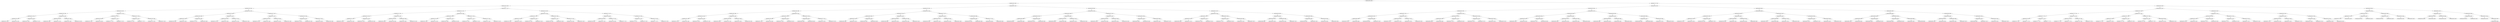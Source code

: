 digraph G{
1619796034 [label="Node{data=[5956, 5956]}"]
1619796034 -> 2122622251
2122622251 [label="Node{data=[1480, 1480]}"]
2122622251 -> 1075420510
1075420510 [label="Node{data=[1339, 1339]}"]
1075420510 -> 1452528082
1452528082 [label="Node{data=[1282, 1282]}"]
1452528082 -> 1461482866
1461482866 [label="Node{data=[1266, 1266]}"]
1461482866 -> 208289607
208289607 [label="Node{data=[1258, 1258]}"]
208289607 -> 1417465
1417465 [label="Node{data=[1254, 1254]}"]
1417465 -> 1212214376
1212214376 [label="Node{data=[1226, 1226]}"]
1212214376 -> 2093197303
2093197303 [label="Node{data=[1160, 1160]}"]
1212214376 -> 554577711
554577711 [label="Node{data=[1253, 1253]}"]
1417465 -> 204554655
204554655 [label="Node{data=[1256, 1256]}"]
204554655 -> 1138614237
1138614237 [label="Node{data=[1255, 1255]}"]
204554655 -> 583021646
583021646 [label="Node{data=[1257, 1257]}"]
208289607 -> 1919352942
1919352942 [label="Node{data=[1262, 1262]}"]
1919352942 -> 1952221700
1952221700 [label="Node{data=[1260, 1260]}"]
1952221700 -> 1506971749
1506971749 [label="Node{data=[1259, 1259]}"]
1952221700 -> 2048109909
2048109909 [label="Node{data=[1261, 1261]}"]
1919352942 -> 809350665
809350665 [label="Node{data=[1264, 1264]}"]
809350665 -> 547428000
547428000 [label="Node{data=[1263, 1263]}"]
809350665 -> 1841163113
1841163113 [label="Node{data=[1265, 1265]}"]
1461482866 -> 170101390
170101390 [label="Node{data=[1274, 1274]}"]
170101390 -> 1467217981
1467217981 [label="Node{data=[1270, 1270]}"]
1467217981 -> 2144329829
2144329829 [label="Node{data=[1268, 1268]}"]
2144329829 -> 2100013654
2100013654 [label="Node{data=[1267, 1267]}"]
2144329829 -> 1800022151
1800022151 [label="Node{data=[1269, 1269]}"]
1467217981 -> 598771651
598771651 [label="Node{data=[1272, 1272]}"]
598771651 -> 595363608
595363608 [label="Node{data=[1271, 1271]}"]
598771651 -> 52813883
52813883 [label="Node{data=[1273, 1273]}"]
170101390 -> 957480648
957480648 [label="Node{data=[1278, 1278]}"]
957480648 -> 507046070
507046070 [label="Node{data=[1276, 1276]}"]
507046070 -> 1505490990
1505490990 [label="Node{data=[1275, 1275]}"]
507046070 -> 1974726426
1974726426 [label="Node{data=[1277, 1277]}"]
957480648 -> 1138931930
1138931930 [label="Node{data=[1280, 1280]}"]
1138931930 -> 449217864
449217864 [label="Node{data=[1279, 1279]}"]
1138931930 -> 473588918
473588918 [label="Node{data=[1281, 1281]}"]
1452528082 -> 1981518612
1981518612 [label="Node{data=[1323, 1323]}"]
1981518612 -> 552190309
552190309 [label="Node{data=[1290, 1290]}"]
552190309 -> 246148341
246148341 [label="Node{data=[1286, 1286]}"]
246148341 -> 1098593858
1098593858 [label="Node{data=[1284, 1284]}"]
1098593858 -> 1808961098
1808961098 [label="Node{data=[1283, 1283]}"]
1098593858 -> 90081468
90081468 [label="Node{data=[1285, 1285]}"]
246148341 -> 1413677222
1413677222 [label="Node{data=[1288, 1288]}"]
1413677222 -> 1276310858
1276310858 [label="Node{data=[1287, 1287]}"]
1413677222 -> 860717660
860717660 [label="Node{data=[1289, 1289]}"]
552190309 -> 1118300129
1118300129 [label="Node{data=[1319, 1319]}"]
1118300129 -> 237869347
237869347 [label="Node{data=[1292, 1292]}"]
237869347 -> 1431213321
1431213321 [label="Node{data=[1291, 1291]}"]
237869347 -> 181314206
181314206 [label="Node{data=[1293, 1293]}"]
1118300129 -> 1999357129
1999357129 [label="Node{data=[1321, 1321]}"]
1999357129 -> 355319694
355319694 [label="Node{data=[1320, 1320]}"]
1999357129 -> 887785215
887785215 [label="Node{data=[1322, 1322]}"]
1981518612 -> 1271859374
1271859374 [label="Node{data=[1331, 1331]}"]
1271859374 -> 1651216530
1651216530 [label="Node{data=[1327, 1327]}"]
1651216530 -> 448955038
448955038 [label="Node{data=[1325, 1325]}"]
448955038 -> 2055152199
2055152199 [label="Node{data=[1324, 1324]}"]
448955038 -> 1229381598
1229381598 [label="Node{data=[1326, 1326]}"]
1651216530 -> 2006395236
2006395236 [label="Node{data=[1329, 1329]}"]
2006395236 -> 2035258234
2035258234 [label="Node{data=[1328, 1328]}"]
2006395236 -> 2057435918
2057435918 [label="Node{data=[1330, 1330]}"]
1271859374 -> 98984875
98984875 [label="Node{data=[1335, 1335]}"]
98984875 -> 1265935994
1265935994 [label="Node{data=[1333, 1333]}"]
1265935994 -> 1311057965
1311057965 [label="Node{data=[1332, 1332]}"]
1265935994 -> 992596844
992596844 [label="Node{data=[1334, 1334]}"]
98984875 -> 224662681
224662681 [label="Node{data=[1337, 1337]}"]
224662681 -> 1666004025
1666004025 [label="Node{data=[1336, 1336]}"]
224662681 -> 72223805
72223805 [label="Node{data=[1338, 1338]}"]
1075420510 -> 1904811371
1904811371 [label="Node{data=[1417, 1417]}"]
1904811371 -> 1558454047
1558454047 [label="Node{data=[1401, 1401]}"]
1558454047 -> 1451361350
1451361350 [label="Node{data=[1347, 1347]}"]
1451361350 -> 576312655
576312655 [label="Node{data=[1343, 1343]}"]
576312655 -> 461567530
461567530 [label="Node{data=[1341, 1341]}"]
461567530 -> 1742872226
1742872226 [label="Node{data=[1340, 1340]}"]
461567530 -> 562337324
562337324 [label="Node{data=[1342, 1342]}"]
576312655 -> 1302056190
1302056190 [label="Node{data=[1345, 1345]}"]
1302056190 -> 1092894913
1092894913 [label="Node{data=[1344, 1344]}"]
1302056190 -> 918835529
918835529 [label="Node{data=[1346, 1346]}"]
1451361350 -> 871662667
871662667 [label="Node{data=[1397, 1397]}"]
871662667 -> 538661623
538661623 [label="Node{data=[1395, 1395]}"]
538661623 -> 1129983101
1129983101 [label="Node{data=[1348, 1348]}"]
538661623 -> 1468031814
1468031814 [label="Node{data=[1396, 1396]}"]
871662667 -> 1078027041
1078027041 [label="Node{data=[1399, 1399]}"]
1078027041 -> 985074996
985074996 [label="Node{data=[1398, 1398]}"]
1078027041 -> 681375707
681375707 [label="Node{data=[1400, 1400]}"]
1558454047 -> 2085764061
2085764061 [label="Node{data=[1409, 1409]}"]
2085764061 -> 927008541
927008541 [label="Node{data=[1405, 1405]}"]
927008541 -> 891122284
891122284 [label="Node{data=[1403, 1403]}"]
891122284 -> 2062575931
2062575931 [label="Node{data=[1402, 1402]}"]
891122284 -> 395393387
395393387 [label="Node{data=[1404, 1404]}"]
927008541 -> 685227371
685227371 [label="Node{data=[1407, 1407]}"]
685227371 -> 1980183567
1980183567 [label="Node{data=[1406, 1406]}"]
685227371 -> 256320069
256320069 [label="Node{data=[1408, 1408]}"]
2085764061 -> 285415591
285415591 [label="Node{data=[1413, 1413]}"]
285415591 -> 69911305
69911305 [label="Node{data=[1411, 1411]}"]
69911305 -> 1262627023
1262627023 [label="Node{data=[1410, 1410]}"]
69911305 -> 2099343080
2099343080 [label="Node{data=[1412, 1412]}"]
285415591 -> 1961793483
1961793483 [label="Node{data=[1415, 1415]}"]
1961793483 -> 646852820
646852820 [label="Node{data=[1414, 1414]}"]
1961793483 -> 2085646490
2085646490 [label="Node{data=[1416, 1416]}"]
1904811371 -> 183502806
183502806 [label="Node{data=[1464, 1464]}"]
183502806 -> 169904524
169904524 [label="Node{data=[1425, 1425]}"]
169904524 -> 1576997004
1576997004 [label="Node{data=[1421, 1421]}"]
1576997004 -> 584351497
584351497 [label="Node{data=[1419, 1419]}"]
584351497 -> 672137778
672137778 [label="Node{data=[1418, 1418]}"]
584351497 -> 645038677
645038677 [label="Node{data=[1420, 1420]}"]
1576997004 -> 53251431
53251431 [label="Node{data=[1423, 1423]}"]
53251431 -> 42047036
42047036 [label="Node{data=[1422, 1422]}"]
53251431 -> 707270092
707270092 [label="Node{data=[1424, 1424]}"]
169904524 -> 419060470
419060470 [label="Node{data=[1429, 1429]}"]
419060470 -> 2145041211
2145041211 [label="Node{data=[1427, 1427]}"]
2145041211 -> 1902437002
1902437002 [label="Node{data=[1426, 1426]}"]
2145041211 -> 461905695
461905695 [label="Node{data=[1428, 1428]}"]
419060470 -> 1374673778
1374673778 [label="Node{data=[1431, 1431]}"]
1374673778 -> 2076619031
2076619031 [label="Node{data=[1430, 1430]}"]
1374673778 -> 769686615
769686615 [label="Node{data=[1432, 1432]}"]
183502806 -> 1993076243
1993076243 [label="Node{data=[1472, 1472]}"]
1993076243 -> 1506844659
1506844659 [label="Node{data=[1468, 1468]}"]
1506844659 -> 399561687
399561687 [label="Node{data=[1466, 1466]}"]
399561687 -> 972822462
972822462 [label="Node{data=[1465, 1465]}"]
399561687 -> 275701220
275701220 [label="Node{data=[1467, 1467]}"]
1506844659 -> 1302132509
1302132509 [label="Node{data=[1470, 1470]}"]
1302132509 -> 1547946770
1547946770 [label="Node{data=[1469, 1469]}"]
1302132509 -> 98264771
98264771 [label="Node{data=[1471, 1471]}"]
1993076243 -> 1664879201
1664879201 [label="Node{data=[1476, 1476]}"]
1664879201 -> 1228025092
1228025092 [label="Node{data=[1474, 1474]}"]
1228025092 -> 191591531
191591531 [label="Node{data=[1473, 1473]}"]
1228025092 -> 1440282299
1440282299 [label="Node{data=[1475, 1475]}"]
1664879201 -> 1454670179
1454670179 [label="Node{data=[1478, 1478]}"]
1454670179 -> 246860988
246860988 [label="Node{data=[1477, 1477]}"]
1454670179 -> 1588476205
1588476205 [label="Node{data=[1479, 1479]}"]
2122622251 -> 1288794477
1288794477 [label="Node{data=[5387, 5387]}"]
1288794477 -> 1042046477
1042046477 [label="Node{data=[4279, 4279]}"]
1042046477 -> 116893278
116893278 [label="Node{data=[1496, 1496]}"]
116893278 -> 700420348
700420348 [label="Node{data=[1488, 1488]}"]
700420348 -> 1847776959
1847776959 [label="Node{data=[1484, 1484]}"]
1847776959 -> 840044864
840044864 [label="Node{data=[1482, 1482]}"]
840044864 -> 158106634
158106634 [label="Node{data=[1481, 1481]}"]
840044864 -> 1552014763
1552014763 [label="Node{data=[1483, 1483]}"]
1847776959 -> 619605930
619605930 [label="Node{data=[1486, 1486]}"]
619605930 -> 114618982
114618982 [label="Node{data=[1485, 1485]}"]
619605930 -> 1802857058
1802857058 [label="Node{data=[1487, 1487]}"]
700420348 -> 961256994
961256994 [label="Node{data=[1492, 1492]}"]
961256994 -> 1846486430
1846486430 [label="Node{data=[1490, 1490]}"]
1846486430 -> 1340714491
1340714491 [label="Node{data=[1489, 1489]}"]
1846486430 -> 261089310
261089310 [label="Node{data=[1491, 1491]}"]
961256994 -> 1792068931
1792068931 [label="Node{data=[1494, 1494]}"]
1792068931 -> 2112108114
2112108114 [label="Node{data=[1493, 1493]}"]
1792068931 -> 2145438304
2145438304 [label="Node{data=[1495, 1495]}"]
116893278 -> 266273434
266273434 [label="Node{data=[2657, 2657]}"]
266273434 -> 1669950711
1669950711 [label="Node{data=[1500, 1500]}"]
1669950711 -> 1065582706
1065582706 [label="Node{data=[1498, 1498]}"]
1065582706 -> 1187638824
1187638824 [label="Node{data=[1497, 1497]}"]
1065582706 -> 838205369
838205369 [label="Node{data=[1499, 1499]}"]
1669950711 -> 431215524
431215524 [label="Node{data=[1906, 1906]}"]
431215524 -> 982532336
982532336 [label="Node{data=[1522, 1522]}"]
431215524 -> 857817380
857817380 [label="Node{data=[2651, 2651]}"]
266273434 -> 758606030
758606030 [label="Node{data=[4019, 4019]}"]
758606030 -> 715038783
715038783 [label="Node{data=[2659, 2659]}"]
715038783 -> 305263196
305263196 [label="Node{data=[2658, 2658]}"]
715038783 -> 731953503
731953503 [label="Node{data=[2660, 2660]}"]
758606030 -> 1036502525
1036502525 [label="Node{data=[4277, 4277]}"]
1036502525 -> 1653019938
1653019938 [label="Node{data=[4276, 4276]}"]
1036502525 -> 2142873660
2142873660 [label="Node{data=[4278, 4278]}"]
1042046477 -> 1367186645
1367186645 [label="Node{data=[4319, 4319]}"]
1367186645 -> 1377194794
1377194794 [label="Node{data=[4287, 4287]}"]
1377194794 -> 140665423
140665423 [label="Node{data=[4283, 4283]}"]
140665423 -> 984138551
984138551 [label="Node{data=[4281, 4281]}"]
984138551 -> 126778243
126778243 [label="Node{data=[4280, 4280]}"]
984138551 -> 1734473563
1734473563 [label="Node{data=[4282, 4282]}"]
140665423 -> 2089456098
2089456098 [label="Node{data=[4285, 4285]}"]
2089456098 -> 13059135
13059135 [label="Node{data=[4284, 4284]}"]
2089456098 -> 1960932807
1960932807 [label="Node{data=[4286, 4286]}"]
1377194794 -> 475172655
475172655 [label="Node{data=[4291, 4291]}"]
475172655 -> 889129158
889129158 [label="Node{data=[4289, 4289]}"]
889129158 -> 237192410
237192410 [label="Node{data=[4288, 4288]}"]
889129158 -> 1897093012
1897093012 [label="Node{data=[4290, 4290]}"]
475172655 -> 2041615726
2041615726 [label="Node{data=[4293, 4293]}"]
2041615726 -> 893721510
893721510 [label="Node{data=[4292, 4292]}"]
2041615726 -> 567577664
567577664 [label="Node{data=[4318, 4318]}"]
1367186645 -> 1242611737
1242611737 [label="Node{data=[4377, 4377]}"]
1242611737 -> 938878928
938878928 [label="Node{data=[4323, 4323]}"]
938878928 -> 712217251
712217251 [label="Node{data=[4321, 4321]}"]
712217251 -> 801156385
801156385 [label="Node{data=[4320, 4320]}"]
712217251 -> 1671213256
1671213256 [label="Node{data=[4322, 4322]}"]
938878928 -> 1708315596
1708315596 [label="Node{data=[4325, 4325]}"]
1708315596 -> 1401070431
1401070431 [label="Node{data=[4324, 4324]}"]
1708315596 -> 2030151083
2030151083 [label="Node{data=[4355, 4355]}"]
1242611737 -> 2141012147
2141012147 [label="Node{data=[4566, 4566]}"]
2141012147 -> 211984447
211984447 [label="Node{data=[4564, 4564]}"]
211984447 -> 1249669807
1249669807 [label="Node{data=[4563, 4563]}"]
211984447 -> 1042594486
1042594486 [label="Node{data=[4565, 4565]}"]
2141012147 -> 732556569
732556569 [label="Node{data=[4727, 4727]}"]
732556569 -> 848495371
848495371 [label="Node{data=[4694, 4694]}"]
732556569 -> 458483452
458483452 [label="Node{data=[5382, 5382]}"]
1288794477 -> 3743274
3743274 [label="Node{data=[5508, 5508]}"]
3743274 -> 1679616529
1679616529 [label="Node{data=[5403, 5403]}"]
1679616529 -> 1312634562
1312634562 [label="Node{data=[5395, 5395]}"]
1312634562 -> 1256017407
1256017407 [label="Node{data=[5391, 5391]}"]
1256017407 -> 39699136
39699136 [label="Node{data=[5389, 5389]}"]
39699136 -> 26406136
26406136 [label="Node{data=[5388, 5388]}"]
39699136 -> 641618222
641618222 [label="Node{data=[5390, 5390]}"]
1256017407 -> 103563939
103563939 [label="Node{data=[5393, 5393]}"]
103563939 -> 1787546468
1787546468 [label="Node{data=[5392, 5392]}"]
103563939 -> 2087194593
2087194593 [label="Node{data=[5394, 5394]}"]
1312634562 -> 680232547
680232547 [label="Node{data=[5399, 5399]}"]
680232547 -> 1289154699
1289154699 [label="Node{data=[5397, 5397]}"]
1289154699 -> 2024985246
2024985246 [label="Node{data=[5396, 5396]}"]
1289154699 -> 1142541678
1142541678 [label="Node{data=[5398, 5398]}"]
680232547 -> 810939152
810939152 [label="Node{data=[5401, 5401]}"]
810939152 -> 1266421561
1266421561 [label="Node{data=[5400, 5400]}"]
810939152 -> 632554218
632554218 [label="Node{data=[5402, 5402]}"]
1679616529 -> 801954191
801954191 [label="Node{data=[5474, 5474]}"]
801954191 -> 815690261
815690261 [label="Node{data=[5407, 5407]}"]
815690261 -> 456177400
456177400 [label="Node{data=[5405, 5405]}"]
456177400 -> 513168422
513168422 [label="Node{data=[5404, 5404]}"]
456177400 -> 1465902810
1465902810 [label="Node{data=[5406, 5406]}"]
815690261 -> 345127166
345127166 [label="Node{data=[5409, 5409]}"]
345127166 -> 168549346
168549346 [label="Node{data=[5408, 5408]}"]
345127166 -> 638622177
638622177 [label="Node{data=[5445, 5445]}"]
801954191 -> 248632015
248632015 [label="Node{data=[5504, 5504]}"]
248632015 -> 193023523
193023523 [label="Node{data=[5502, 5502]}"]
193023523 -> 1602310266
1602310266 [label="Node{data=[5498, 5498]}"]
193023523 -> 2105279994
2105279994 [label="Node{data=[5503, 5503]}"]
248632015 -> 2109470512
2109470512 [label="Node{data=[5506, 5506]}"]
2109470512 -> 2085248754
2085248754 [label="Node{data=[5505, 5505]}"]
2109470512 -> 698209153
698209153 [label="Node{data=[5507, 5507]}"]
3743274 -> 886259869
886259869 [label="Node{data=[5871, 5871]}"]
886259869 -> 376644416
376644416 [label="Node{data=[5516, 5516]}"]
376644416 -> 954225330
954225330 [label="Node{data=[5512, 5512]}"]
954225330 -> 2141622260
2141622260 [label="Node{data=[5510, 5510]}"]
2141622260 -> 1365245749
1365245749 [label="Node{data=[5509, 5509]}"]
2141622260 -> 1589231485
1589231485 [label="Node{data=[5511, 5511]}"]
954225330 -> 1693848538
1693848538 [label="Node{data=[5514, 5514]}"]
1693848538 -> 795146655
795146655 [label="Node{data=[5513, 5513]}"]
1693848538 -> 23862545
23862545 [label="Node{data=[5515, 5515]}"]
376644416 -> 305989654
305989654 [label="Node{data=[5520, 5520]}"]
305989654 -> 1174511944
1174511944 [label="Node{data=[5518, 5518]}"]
1174511944 -> 1310785558
1310785558 [label="Node{data=[5517, 5517]}"]
1174511944 -> 801376342
801376342 [label="Node{data=[5519, 5519]}"]
305989654 -> 1430509568
1430509568 [label="Node{data=[5835, 5835]}"]
1430509568 -> 503527425
503527425 [label="Node{data=[5521, 5521]}"]
1430509568 -> 1491380839
1491380839 [label="Node{data=[5857, 5857]}"]
886259869 -> 1475186581
1475186581 [label="Node{data=[5948, 5948]}"]
1475186581 -> 472243888
472243888 [label="Node{data=[5944, 5944]}"]
472243888 -> 467742213
467742213 [label="Node{data=[5942, 5942]}"]
467742213 -> 1722484876
1722484876 [label="Node{data=[5885, 5885]}"]
467742213 -> 1560388331
1560388331 [label="Node{data=[5943, 5943]}"]
472243888 -> 1877161893
1877161893 [label="Node{data=[5946, 5946]}"]
1877161893 -> 2103491930
2103491930 [label="Node{data=[5945, 5945]}"]
1877161893 -> 1127294226
1127294226 [label="Node{data=[5947, 5947]}"]
1475186581 -> 335004005
335004005 [label="Node{data=[5952, 5952]}"]
335004005 -> 1700762273
1700762273 [label="Node{data=[5950, 5950]}"]
1700762273 -> 489519421
489519421 [label="Node{data=[5949, 5949]}"]
1700762273 -> 1476314687
1476314687 [label="Node{data=[5951, 5951]}"]
335004005 -> 2049956172
2049956172 [label="Node{data=[5954, 5954]}"]
2049956172 -> 1669105202
1669105202 [label="Node{data=[5953, 5953]}"]
2049956172 -> 359591921
359591921 [label="Node{data=[5955, 5955]}"]
1619796034 -> 872422493
872422493 [label="Node{data=[7118, 7118]}"]
872422493 -> 820074024
820074024 [label="Node{data=[6790, 6790]}"]
820074024 -> 933960464
933960464 [label="Node{data=[6022, 6022]}"]
933960464 -> 1440250739
1440250739 [label="Node{data=[5979, 5979]}"]
1440250739 -> 1636726625
1636726625 [label="Node{data=[5971, 5971]}"]
1636726625 -> 1533295982
1533295982 [label="Node{data=[5967, 5967]}"]
1533295982 -> 888721033
888721033 [label="Node{data=[5965, 5965]}"]
888721033 -> 585967750
585967750 [label="Node{data=[5957, 5957]}"]
888721033 -> 818570949
818570949 [label="Node{data=[5966, 5966]}"]
1533295982 -> 1254073087
1254073087 [label="Node{data=[5969, 5969]}"]
1254073087 -> 952218023
952218023 [label="Node{data=[5968, 5968]}"]
1254073087 -> 1931675425
1931675425 [label="Node{data=[5970, 5970]}"]
1636726625 -> 280804302
280804302 [label="Node{data=[5975, 5975]}"]
280804302 -> 656624508
656624508 [label="Node{data=[5973, 5973]}"]
656624508 -> 307923638
307923638 [label="Node{data=[5972, 5972]}"]
656624508 -> 2032901587
2032901587 [label="Node{data=[5974, 5974]}"]
280804302 -> 213662707
213662707 [label="Node{data=[5977, 5977]}"]
213662707 -> 838465971
838465971 [label="Node{data=[5976, 5976]}"]
213662707 -> 1999690240
1999690240 [label="Node{data=[5978, 5978]}"]
1440250739 -> 1389368368
1389368368 [label="Node{data=[6014, 6014]}"]
1389368368 -> 1071570490
1071570490 [label="Node{data=[6010, 6010]}"]
1071570490 -> 1100254227
1100254227 [label="Node{data=[5981, 5981]}"]
1100254227 -> 814071547
814071547 [label="Node{data=[5980, 5980]}"]
1100254227 -> 1646677327
1646677327 [label="Node{data=[5984, 5984]}"]
1071570490 -> 734027839
734027839 [label="Node{data=[6012, 6012]}"]
734027839 -> 1322358080
1322358080 [label="Node{data=[6011, 6011]}"]
734027839 -> 1396606983
1396606983 [label="Node{data=[6013, 6013]}"]
1389368368 -> 52620058
52620058 [label="Node{data=[6018, 6018]}"]
52620058 -> 726377177
726377177 [label="Node{data=[6016, 6016]}"]
726377177 -> 1777486181
1777486181 [label="Node{data=[6015, 6015]}"]
726377177 -> 1319869164
1319869164 [label="Node{data=[6017, 6017]}"]
52620058 -> 1514521112
1514521112 [label="Node{data=[6020, 6020]}"]
1514521112 -> 745471715
745471715 [label="Node{data=[6019, 6019]}"]
1514521112 -> 1470899050
1470899050 [label="Node{data=[6021, 6021]}"]
933960464 -> 1161998217
1161998217 [label="Node{data=[6057, 6057]}"]
1161998217 -> 828629051
828629051 [label="Node{data=[6049, 6049]}"]
828629051 -> 1788971282
1788971282 [label="Node{data=[6026, 6026]}"]
1788971282 -> 1545621599
1545621599 [label="Node{data=[6024, 6024]}"]
1545621599 -> 214864565
214864565 [label="Node{data=[6023, 6023]}"]
1545621599 -> 570607919
570607919 [label="Node{data=[6025, 6025]}"]
1788971282 -> 1141714276
1141714276 [label="Node{data=[6028, 6028]}"]
1141714276 -> 443625234
443625234 [label="Node{data=[6027, 6027]}"]
1141714276 -> 1649565139
1649565139 [label="Node{data=[6048, 6048]}"]
828629051 -> 1454226183
1454226183 [label="Node{data=[6053, 6053]}"]
1454226183 -> 2078726843
2078726843 [label="Node{data=[6051, 6051]}"]
2078726843 -> 1761370986
1761370986 [label="Node{data=[6050, 6050]}"]
2078726843 -> 405804899
405804899 [label="Node{data=[6052, 6052]}"]
1454226183 -> 595518177
595518177 [label="Node{data=[6055, 6055]}"]
595518177 -> 1845548855
1845548855 [label="Node{data=[6054, 6054]}"]
595518177 -> 1701580462
1701580462 [label="Node{data=[6056, 6056]}"]
1161998217 -> 2105513583
2105513583 [label="Node{data=[6065, 6065]}"]
2105513583 -> 700586699
700586699 [label="Node{data=[6061, 6061]}"]
700586699 -> 1091819947
1091819947 [label="Node{data=[6059, 6059]}"]
1091819947 -> 1150264921
1150264921 [label="Node{data=[6058, 6058]}"]
1091819947 -> 1170377801
1170377801 [label="Node{data=[6060, 6060]}"]
700586699 -> 2087699064
2087699064 [label="Node{data=[6063, 6063]}"]
2087699064 -> 602837727
602837727 [label="Node{data=[6062, 6062]}"]
2087699064 -> 443172245
443172245 [label="Node{data=[6064, 6064]}"]
2105513583 -> 1260069461
1260069461 [label="Node{data=[6069, 6069]}"]
1260069461 -> 1231373644
1231373644 [label="Node{data=[6067, 6067]}"]
1231373644 -> 508186325
508186325 [label="Node{data=[6066, 6066]}"]
1231373644 -> 1447360100
1447360100 [label="Node{data=[6068, 6068]}"]
1260069461 -> 1147105139
1147105139 [label="Node{data=[6788, 6788]}"]
1147105139 -> 670244241
670244241 [label="Node{data=[6787, 6787]}"]
1147105139 -> 1795408732
1795408732 [label="Node{data=[6789, 6789]}"]
820074024 -> 436600718
436600718 [label="Node{data=[6850, 6850]}"]
436600718 -> 622735178
622735178 [label="Node{data=[6806, 6806]}"]
622735178 -> 448700909
448700909 [label="Node{data=[6798, 6798]}"]
448700909 -> 1867679941
1867679941 [label="Node{data=[6794, 6794]}"]
1867679941 -> 1520366382
1520366382 [label="Node{data=[6792, 6792]}"]
1520366382 -> 237953864
237953864 [label="Node{data=[6791, 6791]}"]
1520366382 -> 1643154089
1643154089 [label="Node{data=[6793, 6793]}"]
1867679941 -> 438248178
438248178 [label="Node{data=[6796, 6796]}"]
438248178 -> 934651164
934651164 [label="Node{data=[6795, 6795]}"]
438248178 -> 1316496385
1316496385 [label="Node{data=[6797, 6797]}"]
448700909 -> 733498021
733498021 [label="Node{data=[6802, 6802]}"]
733498021 -> 1213461906
1213461906 [label="Node{data=[6800, 6800]}"]
1213461906 -> 1389638849
1389638849 [label="Node{data=[6799, 6799]}"]
1213461906 -> 1560500918
1560500918 [label="Node{data=[6801, 6801]}"]
733498021 -> 872931025
872931025 [label="Node{data=[6804, 6804]}"]
872931025 -> 1672434342
1672434342 [label="Node{data=[6803, 6803]}"]
872931025 -> 279838766
279838766 [label="Node{data=[6805, 6805]}"]
622735178 -> 1463758439
1463758439 [label="Node{data=[6814, 6814]}"]
1463758439 -> 1564775175
1564775175 [label="Node{data=[6810, 6810]}"]
1564775175 -> 1156038763
1156038763 [label="Node{data=[6808, 6808]}"]
1156038763 -> 614991785
614991785 [label="Node{data=[6807, 6807]}"]
1156038763 -> 181033293
181033293 [label="Node{data=[6809, 6809]}"]
1564775175 -> 1936666552
1936666552 [label="Node{data=[6812, 6812]}"]
1936666552 -> 158424358
158424358 [label="Node{data=[6811, 6811]}"]
1936666552 -> 1837143790
1837143790 [label="Node{data=[6813, 6813]}"]
1463758439 -> 903395874
903395874 [label="Node{data=[6818, 6818]}"]
903395874 -> 1069568462
1069568462 [label="Node{data=[6816, 6816]}"]
1069568462 -> 1012642685
1012642685 [label="Node{data=[6815, 6815]}"]
1069568462 -> 1434809854
1434809854 [label="Node{data=[6817, 6817]}"]
903395874 -> 637328582
637328582 [label="Node{data=[6820, 6820]}"]
637328582 -> 403683222
403683222 [label="Node{data=[6819, 6819]}"]
637328582 -> 2041462705
2041462705 [label="Node{data=[6821, 6821]}"]
436600718 -> 133861375
133861375 [label="Node{data=[6900, 6900]}"]
133861375 -> 1143171370
1143171370 [label="Node{data=[6858, 6858]}"]
1143171370 -> 561370431
561370431 [label="Node{data=[6854, 6854]}"]
561370431 -> 699278615
699278615 [label="Node{data=[6852, 6852]}"]
699278615 -> 2054738602
2054738602 [label="Node{data=[6851, 6851]}"]
699278615 -> 625839862
625839862 [label="Node{data=[6853, 6853]}"]
561370431 -> 715029325
715029325 [label="Node{data=[6856, 6856]}"]
715029325 -> 1916822932
1916822932 [label="Node{data=[6855, 6855]}"]
715029325 -> 1309738228
1309738228 [label="Node{data=[6857, 6857]}"]
1143171370 -> 123869694
123869694 [label="Node{data=[6862, 6862]}"]
123869694 -> 1593794124
1593794124 [label="Node{data=[6860, 6860]}"]
1593794124 -> 803404994
803404994 [label="Node{data=[6859, 6859]}"]
1593794124 -> 1771203438
1771203438 [label="Node{data=[6861, 6861]}"]
123869694 -> 2124948043
2124948043 [label="Node{data=[6898, 6898]}"]
2124948043 -> 1510018796
1510018796 [label="Node{data=[6897, 6897]}"]
2124948043 -> 1648225666
1648225666 [label="Node{data=[6899, 6899]}"]
133861375 -> 403583920
403583920 [label="Node{data=[6908, 6908]}"]
403583920 -> 655089792
655089792 [label="Node{data=[6904, 6904]}"]
655089792 -> 1966079203
1966079203 [label="Node{data=[6902, 6902]}"]
1966079203 -> 2029215289
2029215289 [label="Node{data=[6901, 6901]}"]
1966079203 -> 294215972
294215972 [label="Node{data=[6903, 6903]}"]
655089792 -> 1778289781
1778289781 [label="Node{data=[6906, 6906]}"]
1778289781 -> 1664920909
1664920909 [label="Node{data=[6905, 6905]}"]
1778289781 -> 22820229
22820229 [label="Node{data=[6907, 6907]}"]
403583920 -> 1535571147
1535571147 [label="Node{data=[6912, 6912]}"]
1535571147 -> 1183205098
1183205098 [label="Node{data=[6910, 6910]}"]
1183205098 -> 1079430578
1079430578 [label="Node{data=[6909, 6909]}"]
1183205098 -> 541468704
541468704 [label="Node{data=[6911, 6911]}"]
1535571147 -> 1275768911
1275768911 [label="Node{data=[6914, 6914]}"]
1275768911 -> 944705074
944705074 [label="Node{data=[6913, 6913]}"]
1275768911 -> 1317171156
1317171156 [label="Node{data=[6947, 6947]}"]
872422493 -> 1595169036
1595169036 [label="Node{data=[9136, 9136]}"]
1595169036 -> 1174737513
1174737513 [label="Node{data=[8102, 8102]}"]
1174737513 -> 108767749
108767749 [label="Node{data=[7786, 7786]}"]
108767749 -> 1532660177
1532660177 [label="Node{data=[7778, 7778]}"]
1532660177 -> 645621647
645621647 [label="Node{data=[7774, 7774]}"]
645621647 -> 1208205171
1208205171 [label="Node{data=[7343, 7343]}"]
1208205171 -> 326311924
326311924 [label="Node{data=[7191, 7191]}"]
1208205171 -> 484968522
484968522 [label="Node{data=[7747, 7747]}"]
645621647 -> 1641169735
1641169735 [label="Node{data=[7776, 7776]}"]
1641169735 -> 880771113
880771113 [label="Node{data=[7775, 7775]}"]
1641169735 -> 1064871405
1064871405 [label="Node{data=[7777, 7777]}"]
1532660177 -> 1661882384
1661882384 [label="Node{data=[7782, 7782]}"]
1661882384 -> 280362829
280362829 [label="Node{data=[7780, 7780]}"]
280362829 -> 1485003706
1485003706 [label="Node{data=[7779, 7779]}"]
280362829 -> 573495946
573495946 [label="Node{data=[7781, 7781]}"]
1661882384 -> 858882063
858882063 [label="Node{data=[7784, 7784]}"]
858882063 -> 205606579
205606579 [label="Node{data=[7783, 7783]}"]
858882063 -> 1323141642
1323141642 [label="Node{data=[7785, 7785]}"]
108767749 -> 443806673
443806673 [label="Node{data=[7794, 7794]}"]
443806673 -> 628963688
628963688 [label="Node{data=[7790, 7790]}"]
628963688 -> 600825762
600825762 [label="Node{data=[7788, 7788]}"]
600825762 -> 31497227
31497227 [label="Node{data=[7787, 7787]}"]
600825762 -> 76024477
76024477 [label="Node{data=[7789, 7789]}"]
628963688 -> 1223873821
1223873821 [label="Node{data=[7792, 7792]}"]
1223873821 -> 354230638
354230638 [label="Node{data=[7791, 7791]}"]
1223873821 -> 270071554
270071554 [label="Node{data=[7793, 7793]}"]
443806673 -> 1409342334
1409342334 [label="Node{data=[7798, 7798]}"]
1409342334 -> 176469726
176469726 [label="Node{data=[7796, 7796]}"]
176469726 -> 1995366577
1995366577 [label="Node{data=[7795, 7795]}"]
176469726 -> 555334025
555334025 [label="Node{data=[7797, 7797]}"]
1409342334 -> 1938841087
1938841087 [label="Node{data=[8094, 8094]}"]
1938841087 -> 1544369941
1544369941 [label="Node{data=[7982, 7982]}"]
1938841087 -> 1567080269
1567080269 [label="Node{data=[8101, 8101]}"]
1174737513 -> 836665497
836665497 [label="Node{data=[9120, 9120]}"]
836665497 -> 1087393016
1087393016 [label="Node{data=[8110, 8110]}"]
1087393016 -> 1968209512
1968209512 [label="Node{data=[8106, 8106]}"]
1968209512 -> 355281496
355281496 [label="Node{data=[8104, 8104]}"]
355281496 -> 1353890348
1353890348 [label="Node{data=[8103, 8103]}"]
355281496 -> 306678606
306678606 [label="Node{data=[8105, 8105]}"]
1968209512 -> 1687295056
1687295056 [label="Node{data=[8108, 8108]}"]
1687295056 -> 412192112
412192112 [label="Node{data=[8107, 8107]}"]
1687295056 -> 1563899796
1563899796 [label="Node{data=[8109, 8109]}"]
1087393016 -> 1929693831
1929693831 [label="Node{data=[8114, 8114]}"]
1929693831 -> 130052131
130052131 [label="Node{data=[8112, 8112]}"]
130052131 -> 330205094
330205094 [label="Node{data=[8111, 8111]}"]
130052131 -> 2000783824
2000783824 [label="Node{data=[8113, 8113]}"]
1929693831 -> 583284045
583284045 [label="Node{data=[9118, 9118]}"]
583284045 -> 645994590
645994590 [label="Node{data=[9077, 9077]}"]
583284045 -> 1106589855
1106589855 [label="Node{data=[9119, 9119]}"]
836665497 -> 973153912
973153912 [label="Node{data=[9128, 9128]}"]
973153912 -> 963383848
963383848 [label="Node{data=[9124, 9124]}"]
963383848 -> 385990323
385990323 [label="Node{data=[9122, 9122]}"]
385990323 -> 2136493324
2136493324 [label="Node{data=[9121, 9121]}"]
385990323 -> 1280939641
1280939641 [label="Node{data=[9123, 9123]}"]
963383848 -> 368914568
368914568 [label="Node{data=[9126, 9126]}"]
368914568 -> 252960930
252960930 [label="Node{data=[9125, 9125]}"]
368914568 -> 849280097
849280097 [label="Node{data=[9127, 9127]}"]
973153912 -> 854875669
854875669 [label="Node{data=[9132, 9132]}"]
854875669 -> 1316049331
1316049331 [label="Node{data=[9130, 9130]}"]
1316049331 -> 1593290287
1593290287 [label="Node{data=[9129, 9129]}"]
1316049331 -> 466562148
466562148 [label="Node{data=[9131, 9131]}"]
854875669 -> 190569982
190569982 [label="Node{data=[9134, 9134]}"]
190569982 -> 1340340719
1340340719 [label="Node{data=[9133, 9133]}"]
190569982 -> 747024618
747024618 [label="Node{data=[9135, 9135]}"]
1595169036 -> 1313346834
1313346834 [label="Node{data=[9433, 9433]}"]
1313346834 -> 464094472
464094472 [label="Node{data=[9425, 9425]}"]
464094472 -> 1263872787
1263872787 [label="Node{data=[9421, 9421]}"]
1263872787 -> 1380832115
1380832115 [label="Node{data=[9179, 9179]}"]
1380832115 -> 1554230445
1554230445 [label="Node{data=[9137, 9137]}"]
1380832115 -> 192279540
192279540 [label="Node{data=[9420, 9420]}"]
1263872787 -> 1763335226
1763335226 [label="Node{data=[9423, 9423]}"]
1763335226 -> 1433459745
1433459745 [label="Node{data=[9422, 9422]}"]
1763335226 -> 343397606
343397606 [label="Node{data=[9424, 9424]}"]
464094472 -> 817463247
817463247 [label="Node{data=[9429, 9429]}"]
817463247 -> 192487022
192487022 [label="Node{data=[9427, 9427]}"]
192487022 -> 1480280820
1480280820 [label="Node{data=[9426, 9426]}"]
192487022 -> 1925281265
1925281265 [label="Node{data=[9428, 9428]}"]
817463247 -> 167590753
167590753 [label="Node{data=[9431, 9431]}"]
167590753 -> 1244978782
1244978782 [label="Node{data=[9430, 9430]}"]
167590753 -> 1222267142
1222267142 [label="Node{data=[9432, 9432]}"]
1313346834 -> 835574545
835574545 [label="Node{data=[9441, 9441]}"]
835574545 -> 1359730810
1359730810 [label="Node{data=[9437, 9437]}"]
1359730810 -> 1025587755
1025587755 [label="Node{data=[9435, 9435]}"]
1025587755 -> 661200616
661200616 [label="Node{data=[9434, 9434]}"]
1025587755 -> 2023967815
2023967815 [label="Node{data=[9436, 9436]}"]
1359730810 -> 2003075873
2003075873 [label="Node{data=[9439, 9439]}"]
2003075873 -> 1126178692
1126178692 [label="Node{data=[9438, 9438]}"]
2003075873 -> 743556950
743556950 [label="Node{data=[9440, 9440]}"]
835574545 -> 1324513263
1324513263 [label="Node{data=[9445, 9445]}"]
1324513263 -> 500992155
500992155 [label="Node{data=[9443, 9443]}"]
500992155 -> 1589864603
1589864603 [label="Node{data=[9442, 9442]}"]
500992155 -> 2081058658
2081058658 [label="Node{data=[9444, 9444]}"]
1324513263 -> 563749379
563749379 [label="Node{data=[9447, 9447]}"]
563749379 -> 1492909819
1492909819 [label="Node{data=[9446, 9446]}"]
563749379 -> 498713295
498713295 [label="Node{data=[9448, 9448]}"]
498713295 -> 854056805
854056805 [label="Node{data=[9449, 9449]}"]
}